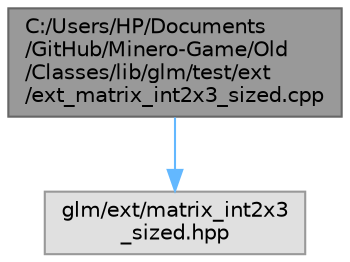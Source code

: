 digraph "C:/Users/HP/Documents/GitHub/Minero-Game/Old/Classes/lib/glm/test/ext/ext_matrix_int2x3_sized.cpp"
{
 // LATEX_PDF_SIZE
  bgcolor="transparent";
  edge [fontname=Helvetica,fontsize=10,labelfontname=Helvetica,labelfontsize=10];
  node [fontname=Helvetica,fontsize=10,shape=box,height=0.2,width=0.4];
  Node1 [id="Node000001",label="C:/Users/HP/Documents\l/GitHub/Minero-Game/Old\l/Classes/lib/glm/test/ext\l/ext_matrix_int2x3_sized.cpp",height=0.2,width=0.4,color="gray40", fillcolor="grey60", style="filled", fontcolor="black",tooltip=" "];
  Node1 -> Node2 [id="edge2_Node000001_Node000002",color="steelblue1",style="solid",tooltip=" "];
  Node2 [id="Node000002",label="glm/ext/matrix_int2x3\l_sized.hpp",height=0.2,width=0.4,color="grey60", fillcolor="#E0E0E0", style="filled",tooltip=" "];
}
